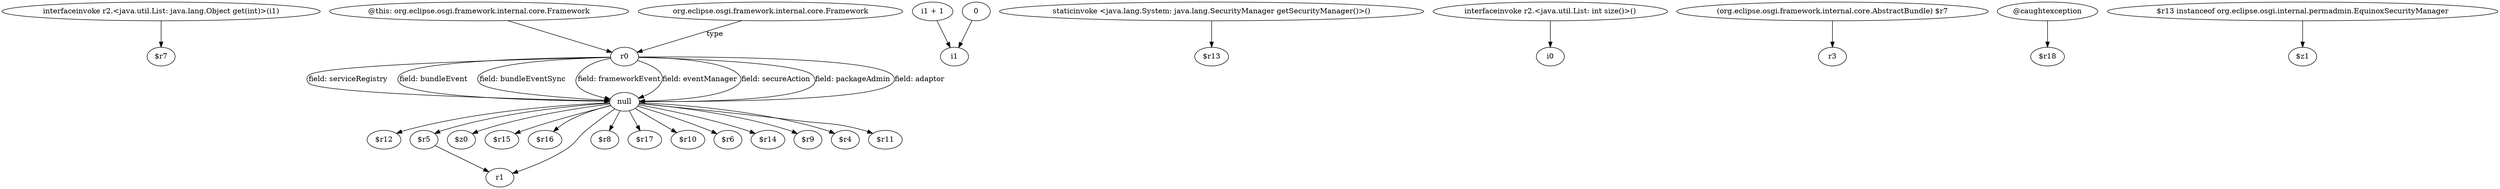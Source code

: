 digraph g {
0[label="interfaceinvoke r2.<java.util.List: java.lang.Object get(int)>(i1)"]
1[label="$r7"]
0->1[label=""]
2[label="null"]
3[label="$r12"]
2->3[label=""]
4[label="@this: org.eclipse.osgi.framework.internal.core.Framework"]
5[label="r0"]
4->5[label=""]
6[label="$r5"]
2->6[label=""]
7[label="$z0"]
2->7[label=""]
8[label="$r15"]
2->8[label=""]
9[label="$r16"]
2->9[label=""]
10[label="r1"]
6->10[label=""]
11[label="$r8"]
2->11[label=""]
12[label="i1 + 1"]
13[label="i1"]
12->13[label=""]
14[label="$r17"]
2->14[label=""]
15[label="$r10"]
2->15[label=""]
16[label="staticinvoke <java.lang.System: java.lang.SecurityManager getSecurityManager()>()"]
17[label="$r13"]
16->17[label=""]
18[label="$r6"]
2->18[label=""]
19[label="interfaceinvoke r2.<java.util.List: int size()>()"]
20[label="i0"]
19->20[label=""]
21[label="$r14"]
2->21[label=""]
22[label="(org.eclipse.osgi.framework.internal.core.AbstractBundle) $r7"]
23[label="r3"]
22->23[label=""]
5->2[label="field: serviceRegistry"]
5->2[label="field: bundleEvent"]
5->2[label="field: bundleEventSync"]
5->2[label="field: frameworkEvent"]
5->2[label="field: eventManager"]
5->2[label="field: secureAction"]
5->2[label="field: packageAdmin"]
5->2[label="field: adaptor"]
24[label="$r9"]
2->24[label=""]
25[label="@caughtexception"]
26[label="$r18"]
25->26[label=""]
27[label="org.eclipse.osgi.framework.internal.core.Framework"]
27->5[label="type"]
28[label="$r4"]
2->28[label=""]
29[label="$r13 instanceof org.eclipse.osgi.internal.permadmin.EquinoxSecurityManager"]
30[label="$z1"]
29->30[label=""]
31[label="0"]
31->13[label=""]
2->10[label=""]
32[label="$r11"]
2->32[label=""]
}